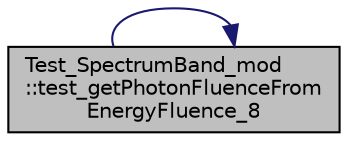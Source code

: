 digraph "Test_SpectrumBand_mod::test_getPhotonFluenceFromEnergyFluence_8"
{
 // LATEX_PDF_SIZE
  edge [fontname="Helvetica",fontsize="10",labelfontname="Helvetica",labelfontsize="10"];
  node [fontname="Helvetica",fontsize="10",shape=record];
  rankdir="LR";
  Node1 [label="Test_SpectrumBand_mod\l::test_getPhotonFluenceFrom\lEnergyFluence_8",height=0.2,width=0.4,color="black", fillcolor="grey75", style="filled", fontcolor="black",tooltip="Test with conflicting alpha < beta photon indices."];
  Node1 -> Node1 [color="midnightblue",fontsize="10",style="solid",fontname="Helvetica"];
}
